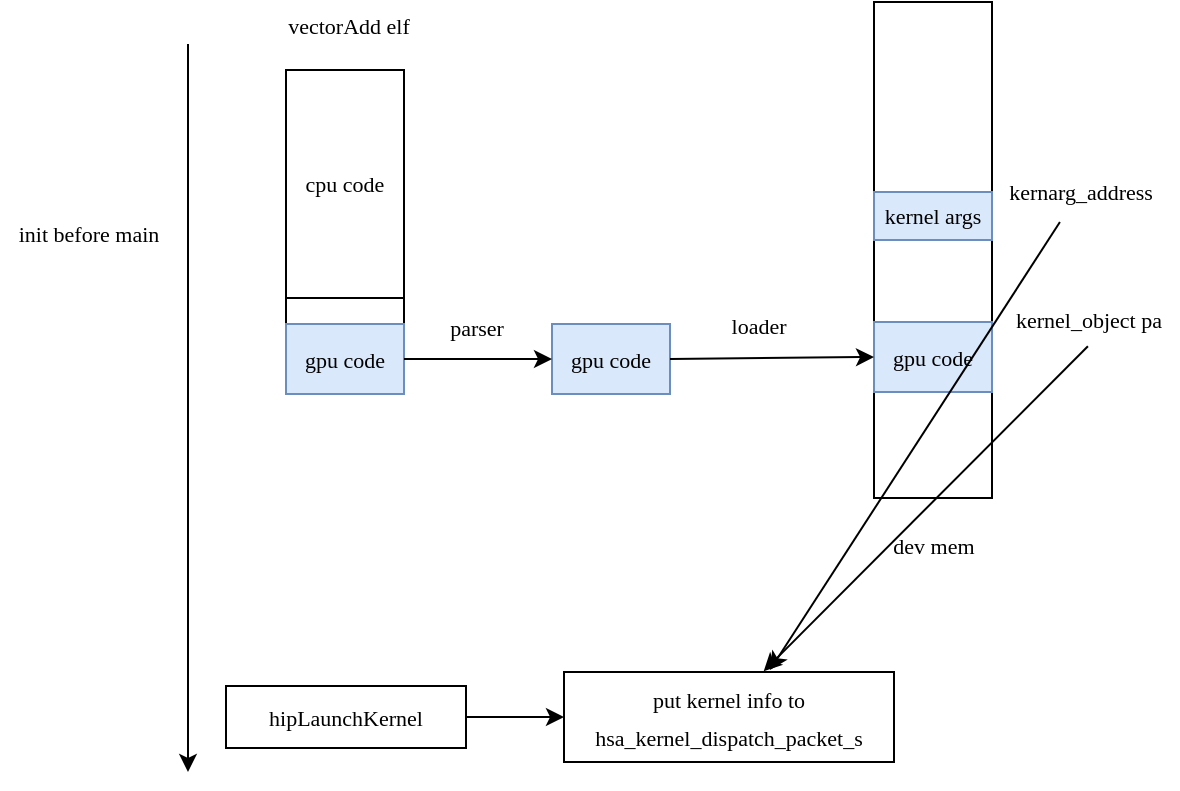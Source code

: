 <mxfile version="22.1.4" type="github">
  <diagram name="第 1 页" id="lVlH371s2cRwsbh32oSU">
    <mxGraphModel dx="1630" dy="688" grid="0" gridSize="10" guides="1" tooltips="1" connect="1" arrows="1" fold="1" page="1" pageScale="1" pageWidth="827" pageHeight="1169" math="0" shadow="0">
      <root>
        <mxCell id="0" />
        <mxCell id="1" parent="0" />
        <mxCell id="9q--NvbsNrPl5d1qYkDa-1" value="" style="rounded=0;whiteSpace=wrap;html=1;fontFamily=Times New Roman;fontSize=11;" vertex="1" parent="1">
          <mxGeometry x="81" y="224" width="59" height="151" as="geometry" />
        </mxCell>
        <mxCell id="9q--NvbsNrPl5d1qYkDa-2" value="gpu code" style="rounded=0;whiteSpace=wrap;html=1;fillColor=#dae8fc;strokeColor=#6c8ebf;fontFamily=Times New Roman;fontSize=11;" vertex="1" parent="1">
          <mxGeometry x="81" y="340" width="59" height="35" as="geometry" />
        </mxCell>
        <mxCell id="9q--NvbsNrPl5d1qYkDa-3" value="cpu code" style="rounded=0;whiteSpace=wrap;html=1;fontFamily=Times New Roman;fontSize=11;" vertex="1" parent="1">
          <mxGeometry x="81" y="213" width="59" height="114" as="geometry" />
        </mxCell>
        <mxCell id="9q--NvbsNrPl5d1qYkDa-4" value="gpu code" style="rounded=0;whiteSpace=wrap;html=1;fillColor=#dae8fc;strokeColor=#6c8ebf;fontFamily=Times New Roman;fontSize=11;" vertex="1" parent="1">
          <mxGeometry x="214" y="340" width="59" height="35" as="geometry" />
        </mxCell>
        <mxCell id="9q--NvbsNrPl5d1qYkDa-6" value="" style="rounded=0;whiteSpace=wrap;html=1;fontFamily=Times New Roman;fontSize=11;" vertex="1" parent="1">
          <mxGeometry x="375" y="179" width="59" height="248" as="geometry" />
        </mxCell>
        <mxCell id="9q--NvbsNrPl5d1qYkDa-7" value="&lt;div style=&quot;font-size: 11px;&quot;&gt;dev mem&lt;/div&gt;" style="text;html=1;strokeColor=none;fillColor=none;align=center;verticalAlign=middle;whiteSpace=wrap;rounded=0;fontFamily=Times New Roman;fontSize=11;" vertex="1" parent="1">
          <mxGeometry x="375" y="436" width="60" height="30" as="geometry" />
        </mxCell>
        <mxCell id="9q--NvbsNrPl5d1qYkDa-9" value="gpu code" style="rounded=0;whiteSpace=wrap;html=1;fillColor=#dae8fc;strokeColor=#6c8ebf;fontFamily=Times New Roman;fontSize=11;" vertex="1" parent="1">
          <mxGeometry x="375" y="339" width="59" height="35" as="geometry" />
        </mxCell>
        <mxCell id="9q--NvbsNrPl5d1qYkDa-11" value="&lt;div style=&quot;font-size: 11px;&quot;&gt;vectorAdd elf&lt;/div&gt;" style="text;html=1;align=center;verticalAlign=middle;resizable=0;points=[];autosize=1;strokeColor=none;fillColor=none;fontFamily=Times New Roman;fontSize=11;" vertex="1" parent="1">
          <mxGeometry x="72" y="178" width="79" height="25" as="geometry" />
        </mxCell>
        <mxCell id="9q--NvbsNrPl5d1qYkDa-12" value="" style="endArrow=classic;html=1;rounded=0;exitX=1;exitY=0.5;exitDx=0;exitDy=0;entryX=0;entryY=0.5;entryDx=0;entryDy=0;fontFamily=Times New Roman;fontSize=11;" edge="1" parent="1" source="9q--NvbsNrPl5d1qYkDa-2" target="9q--NvbsNrPl5d1qYkDa-4">
          <mxGeometry width="50" height="50" relative="1" as="geometry">
            <mxPoint x="258" y="396" as="sourcePoint" />
            <mxPoint x="308" y="346" as="targetPoint" />
          </mxGeometry>
        </mxCell>
        <mxCell id="9q--NvbsNrPl5d1qYkDa-13" value="parser" style="text;html=1;align=center;verticalAlign=middle;resizable=0;points=[];autosize=1;strokeColor=none;fillColor=none;fontFamily=Times New Roman;fontSize=11;" vertex="1" parent="1">
          <mxGeometry x="153.5" y="329" width="45" height="25" as="geometry" />
        </mxCell>
        <mxCell id="9q--NvbsNrPl5d1qYkDa-14" value="loader" style="text;html=1;align=center;verticalAlign=middle;resizable=0;points=[];autosize=1;strokeColor=none;fillColor=none;fontFamily=Times New Roman;fontSize=11;" vertex="1" parent="1">
          <mxGeometry x="294" y="328" width="45" height="25" as="geometry" />
        </mxCell>
        <mxCell id="9q--NvbsNrPl5d1qYkDa-15" value="" style="endArrow=classic;html=1;rounded=0;exitX=1;exitY=0.5;exitDx=0;exitDy=0;entryX=0;entryY=0.5;entryDx=0;entryDy=0;fontFamily=Times New Roman;fontSize=11;" edge="1" parent="1" source="9q--NvbsNrPl5d1qYkDa-4" target="9q--NvbsNrPl5d1qYkDa-9">
          <mxGeometry width="50" height="50" relative="1" as="geometry">
            <mxPoint x="276" y="363.58" as="sourcePoint" />
            <mxPoint x="375" y="359.75" as="targetPoint" />
          </mxGeometry>
        </mxCell>
        <mxCell id="9q--NvbsNrPl5d1qYkDa-24" value="" style="edgeStyle=orthogonalEdgeStyle;rounded=0;orthogonalLoop=1;jettySize=auto;html=1;fontFamily=Times New Roman;fontSize=11;" edge="1" parent="1" source="9q--NvbsNrPl5d1qYkDa-17" target="9q--NvbsNrPl5d1qYkDa-23">
          <mxGeometry relative="1" as="geometry" />
        </mxCell>
        <mxCell id="9q--NvbsNrPl5d1qYkDa-17" value="&lt;div style=&quot;font-size: 11px;&quot;&gt;hipLaunchKernel&lt;/div&gt;" style="whiteSpace=wrap;html=1;fontFamily=Times New Roman;fontSize=11;" vertex="1" parent="1">
          <mxGeometry x="51" y="521" width="120" height="31" as="geometry" />
        </mxCell>
        <mxCell id="9q--NvbsNrPl5d1qYkDa-18" value="" style="endArrow=classic;html=1;rounded=0;fontFamily=Times New Roman;fontSize=11;" edge="1" parent="1">
          <mxGeometry width="50" height="50" relative="1" as="geometry">
            <mxPoint x="32" y="200" as="sourcePoint" />
            <mxPoint x="32" y="564" as="targetPoint" />
          </mxGeometry>
        </mxCell>
        <mxCell id="9q--NvbsNrPl5d1qYkDa-19" value="&lt;div style=&quot;font-size: 11px;&quot;&gt;init before main&lt;/div&gt;" style="text;html=1;align=center;verticalAlign=middle;resizable=0;points=[];autosize=1;strokeColor=none;fillColor=none;fontFamily=Times New Roman;fontSize=11;" vertex="1" parent="1">
          <mxGeometry x="-62" y="282" width="88" height="25" as="geometry" />
        </mxCell>
        <mxCell id="9q--NvbsNrPl5d1qYkDa-22" value="kernel_object pa" style="text;html=1;align=center;verticalAlign=middle;resizable=0;points=[];autosize=1;strokeColor=none;fillColor=none;fontFamily=Times New Roman;fontSize=11;" vertex="1" parent="1">
          <mxGeometry x="436" y="325" width="91" height="25" as="geometry" />
        </mxCell>
        <mxCell id="9q--NvbsNrPl5d1qYkDa-23" value="&lt;div style=&quot;color: rgb(0, 0, 0); background-color: rgb(255, 255, 255); font-weight: normal; font-size: 11px; line-height: 19px;&quot;&gt;&lt;div style=&quot;font-size: 11px;&quot;&gt;put kernel info to&lt;br style=&quot;font-size: 11px;&quot;&gt;hsa_kernel_dispatch_packet_s&lt;/div&gt;&lt;/div&gt;" style="whiteSpace=wrap;html=1;fontFamily=Times New Roman;fontSize=11;" vertex="1" parent="1">
          <mxGeometry x="220" y="514" width="165" height="45" as="geometry" />
        </mxCell>
        <mxCell id="9q--NvbsNrPl5d1qYkDa-26" value="" style="endArrow=classic;html=1;rounded=0;exitX=0.505;exitY=1.045;exitDx=0;exitDy=0;exitPerimeter=0;entryX=0.605;entryY=-0.007;entryDx=0;entryDy=0;entryPerimeter=0;fontFamily=Times New Roman;fontSize=11;" edge="1" parent="1" source="9q--NvbsNrPl5d1qYkDa-22" target="9q--NvbsNrPl5d1qYkDa-23">
          <mxGeometry width="50" height="50" relative="1" as="geometry">
            <mxPoint x="282" y="521" as="sourcePoint" />
            <mxPoint x="332" y="471" as="targetPoint" />
          </mxGeometry>
        </mxCell>
        <mxCell id="9q--NvbsNrPl5d1qYkDa-27" value="kernel args" style="rounded=0;whiteSpace=wrap;html=1;fillColor=#dae8fc;strokeColor=#6c8ebf;fontFamily=Times New Roman;fontSize=11;" vertex="1" parent="1">
          <mxGeometry x="375" y="274" width="59" height="24" as="geometry" />
        </mxCell>
        <mxCell id="9q--NvbsNrPl5d1qYkDa-28" value="&lt;div style=&quot;color: rgb(0, 0, 0); background-color: rgb(255, 255, 255); font-weight: normal; font-size: 11px; line-height: 19px;&quot;&gt;&lt;div style=&quot;font-size: 11px;&quot;&gt;kernarg_address&lt;/div&gt;&lt;/div&gt;" style="text;html=1;align=center;verticalAlign=middle;resizable=0;points=[];autosize=1;strokeColor=none;fillColor=none;fontFamily=Times New Roman;fontSize=11;" vertex="1" parent="1">
          <mxGeometry x="433" y="258" width="90" height="31" as="geometry" />
        </mxCell>
        <mxCell id="9q--NvbsNrPl5d1qYkDa-30" value="" style="endArrow=classic;html=1;rounded=0;" edge="1" parent="1" source="9q--NvbsNrPl5d1qYkDa-28">
          <mxGeometry width="50" height="50" relative="1" as="geometry">
            <mxPoint x="299" y="494" as="sourcePoint" />
            <mxPoint x="323" y="513" as="targetPoint" />
          </mxGeometry>
        </mxCell>
      </root>
    </mxGraphModel>
  </diagram>
</mxfile>
